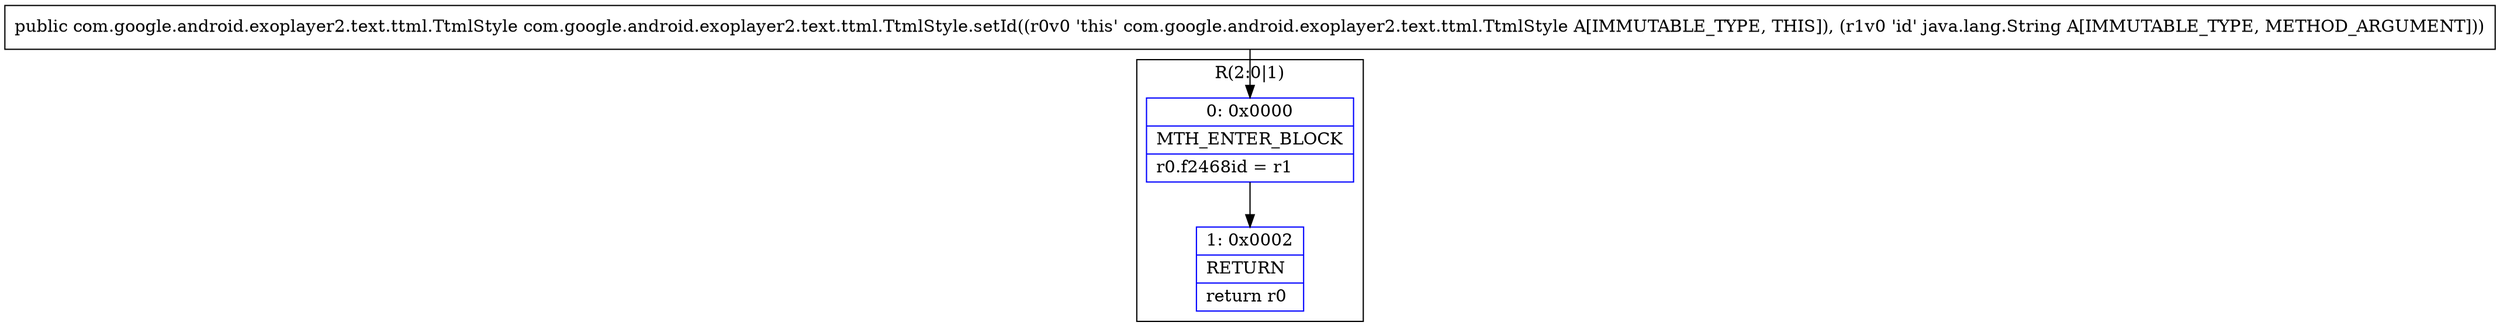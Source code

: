 digraph "CFG forcom.google.android.exoplayer2.text.ttml.TtmlStyle.setId(Ljava\/lang\/String;)Lcom\/google\/android\/exoplayer2\/text\/ttml\/TtmlStyle;" {
subgraph cluster_Region_2081800301 {
label = "R(2:0|1)";
node [shape=record,color=blue];
Node_0 [shape=record,label="{0\:\ 0x0000|MTH_ENTER_BLOCK\l|r0.f2468id = r1\l}"];
Node_1 [shape=record,label="{1\:\ 0x0002|RETURN\l|return r0\l}"];
}
MethodNode[shape=record,label="{public com.google.android.exoplayer2.text.ttml.TtmlStyle com.google.android.exoplayer2.text.ttml.TtmlStyle.setId((r0v0 'this' com.google.android.exoplayer2.text.ttml.TtmlStyle A[IMMUTABLE_TYPE, THIS]), (r1v0 'id' java.lang.String A[IMMUTABLE_TYPE, METHOD_ARGUMENT])) }"];
MethodNode -> Node_0;
Node_0 -> Node_1;
}


